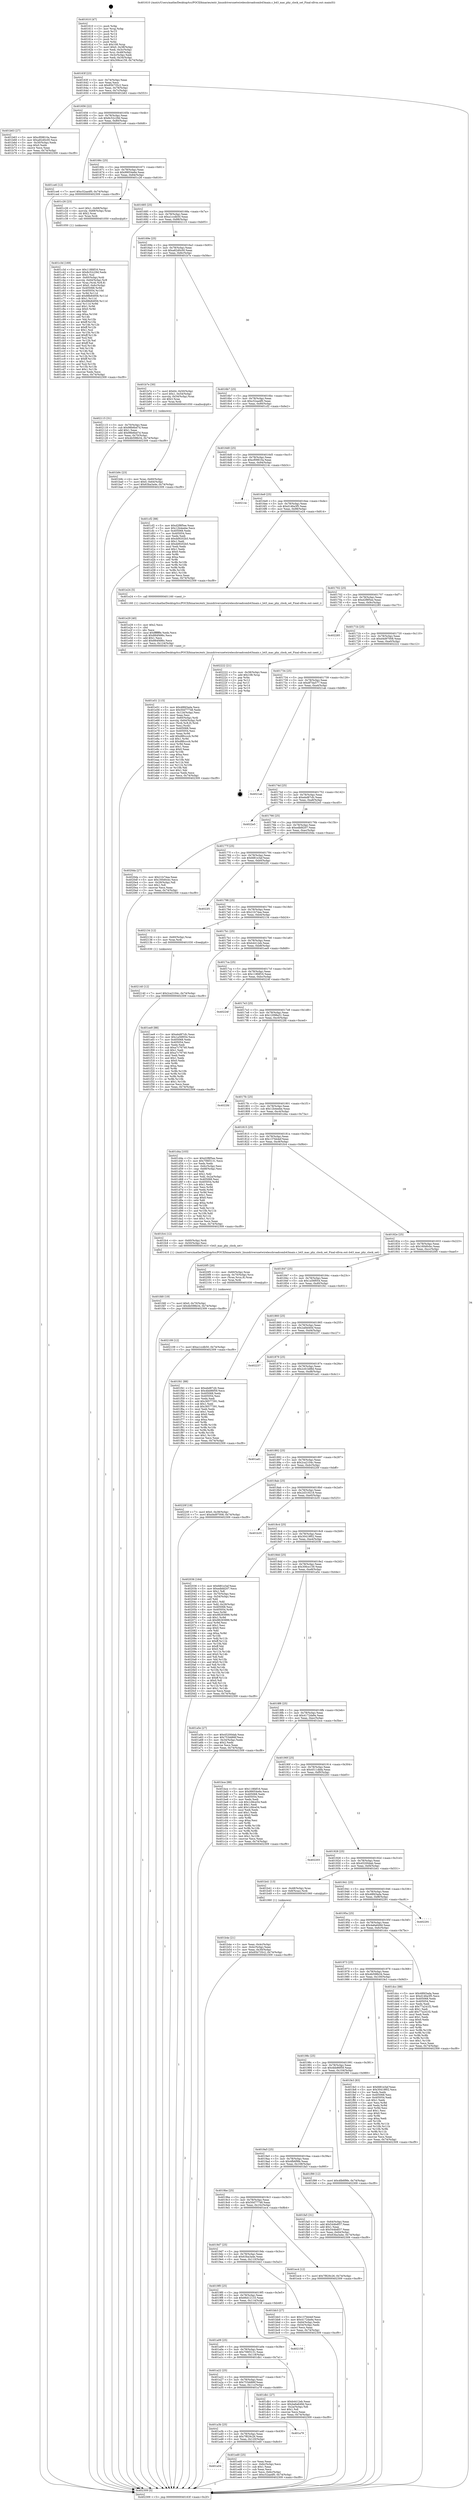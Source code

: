 digraph "0x401610" {
  label = "0x401610 (/mnt/c/Users/mathe/Desktop/tcc/POCII/binaries/extr_linuxdriversnetwirelessbroadcomb43main.c_b43_mac_phy_clock_set_Final-ollvm.out::main(0))"
  labelloc = "t"
  node[shape=record]

  Entry [label="",width=0.3,height=0.3,shape=circle,fillcolor=black,style=filled]
  "0x40163f" [label="{
     0x40163f [23]\l
     | [instrs]\l
     &nbsp;&nbsp;0x40163f \<+3\>: mov -0x74(%rbp),%eax\l
     &nbsp;&nbsp;0x401642 \<+2\>: mov %eax,%ecx\l
     &nbsp;&nbsp;0x401644 \<+6\>: sub $0x85b735c2,%ecx\l
     &nbsp;&nbsp;0x40164a \<+3\>: mov %eax,-0x78(%rbp)\l
     &nbsp;&nbsp;0x40164d \<+3\>: mov %ecx,-0x7c(%rbp)\l
     &nbsp;&nbsp;0x401650 \<+6\>: je 0000000000401b63 \<main+0x553\>\l
  }"]
  "0x401b63" [label="{
     0x401b63 [27]\l
     | [instrs]\l
     &nbsp;&nbsp;0x401b63 \<+5\>: mov $0xcf09810a,%eax\l
     &nbsp;&nbsp;0x401b68 \<+5\>: mov $0xa82d0c00,%ecx\l
     &nbsp;&nbsp;0x401b6d \<+3\>: mov -0x30(%rbp),%edx\l
     &nbsp;&nbsp;0x401b70 \<+3\>: cmp $0x0,%edx\l
     &nbsp;&nbsp;0x401b73 \<+3\>: cmove %ecx,%eax\l
     &nbsp;&nbsp;0x401b76 \<+3\>: mov %eax,-0x74(%rbp)\l
     &nbsp;&nbsp;0x401b79 \<+5\>: jmp 0000000000402309 \<main+0xcf9\>\l
  }"]
  "0x401656" [label="{
     0x401656 [22]\l
     | [instrs]\l
     &nbsp;&nbsp;0x401656 \<+5\>: jmp 000000000040165b \<main+0x4b\>\l
     &nbsp;&nbsp;0x40165b \<+3\>: mov -0x78(%rbp),%eax\l
     &nbsp;&nbsp;0x40165e \<+5\>: sub $0x8c52c29d,%eax\l
     &nbsp;&nbsp;0x401663 \<+3\>: mov %eax,-0x80(%rbp)\l
     &nbsp;&nbsp;0x401666 \<+6\>: je 0000000000401ce6 \<main+0x6d6\>\l
  }"]
  Exit [label="",width=0.3,height=0.3,shape=circle,fillcolor=black,style=filled,peripheries=2]
  "0x401ce6" [label="{
     0x401ce6 [12]\l
     | [instrs]\l
     &nbsp;&nbsp;0x401ce6 \<+7\>: movl $0xc52aa4f0,-0x74(%rbp)\l
     &nbsp;&nbsp;0x401ced \<+5\>: jmp 0000000000402309 \<main+0xcf9\>\l
  }"]
  "0x40166c" [label="{
     0x40166c [25]\l
     | [instrs]\l
     &nbsp;&nbsp;0x40166c \<+5\>: jmp 0000000000401671 \<main+0x61\>\l
     &nbsp;&nbsp;0x401671 \<+3\>: mov -0x78(%rbp),%eax\l
     &nbsp;&nbsp;0x401674 \<+5\>: sub $0x99054e6e,%eax\l
     &nbsp;&nbsp;0x401679 \<+6\>: mov %eax,-0x84(%rbp)\l
     &nbsp;&nbsp;0x40167f \<+6\>: je 0000000000401c26 \<main+0x616\>\l
  }"]
  "0x402140" [label="{
     0x402140 [12]\l
     | [instrs]\l
     &nbsp;&nbsp;0x402140 \<+7\>: movl $0x2ca2104c,-0x74(%rbp)\l
     &nbsp;&nbsp;0x402147 \<+5\>: jmp 0000000000402309 \<main+0xcf9\>\l
  }"]
  "0x401c26" [label="{
     0x401c26 [23]\l
     | [instrs]\l
     &nbsp;&nbsp;0x401c26 \<+7\>: movl $0x1,-0x68(%rbp)\l
     &nbsp;&nbsp;0x401c2d \<+4\>: movslq -0x68(%rbp),%rax\l
     &nbsp;&nbsp;0x401c31 \<+4\>: shl $0x2,%rax\l
     &nbsp;&nbsp;0x401c35 \<+3\>: mov %rax,%rdi\l
     &nbsp;&nbsp;0x401c38 \<+5\>: call 0000000000401050 \<malloc@plt\>\l
     | [calls]\l
     &nbsp;&nbsp;0x401050 \{1\} (unknown)\l
  }"]
  "0x401685" [label="{
     0x401685 [25]\l
     | [instrs]\l
     &nbsp;&nbsp;0x401685 \<+5\>: jmp 000000000040168a \<main+0x7a\>\l
     &nbsp;&nbsp;0x40168a \<+3\>: mov -0x78(%rbp),%eax\l
     &nbsp;&nbsp;0x40168d \<+5\>: sub $0xa1ccdb50,%eax\l
     &nbsp;&nbsp;0x401692 \<+6\>: mov %eax,-0x88(%rbp)\l
     &nbsp;&nbsp;0x401698 \<+6\>: je 0000000000402115 \<main+0xb05\>\l
  }"]
  "0x402109" [label="{
     0x402109 [12]\l
     | [instrs]\l
     &nbsp;&nbsp;0x402109 \<+7\>: movl $0xa1ccdb50,-0x74(%rbp)\l
     &nbsp;&nbsp;0x402110 \<+5\>: jmp 0000000000402309 \<main+0xcf9\>\l
  }"]
  "0x402115" [label="{
     0x402115 [31]\l
     | [instrs]\l
     &nbsp;&nbsp;0x402115 \<+3\>: mov -0x70(%rbp),%eax\l
     &nbsp;&nbsp;0x402118 \<+5\>: sub $0x98b6bd7d,%eax\l
     &nbsp;&nbsp;0x40211d \<+3\>: add $0x1,%eax\l
     &nbsp;&nbsp;0x402120 \<+5\>: add $0x98b6bd7d,%eax\l
     &nbsp;&nbsp;0x402125 \<+3\>: mov %eax,-0x70(%rbp)\l
     &nbsp;&nbsp;0x402128 \<+7\>: movl $0x4b598b34,-0x74(%rbp)\l
     &nbsp;&nbsp;0x40212f \<+5\>: jmp 0000000000402309 \<main+0xcf9\>\l
  }"]
  "0x40169e" [label="{
     0x40169e [25]\l
     | [instrs]\l
     &nbsp;&nbsp;0x40169e \<+5\>: jmp 00000000004016a3 \<main+0x93\>\l
     &nbsp;&nbsp;0x4016a3 \<+3\>: mov -0x78(%rbp),%eax\l
     &nbsp;&nbsp;0x4016a6 \<+5\>: sub $0xa82d0c00,%eax\l
     &nbsp;&nbsp;0x4016ab \<+6\>: mov %eax,-0x8c(%rbp)\l
     &nbsp;&nbsp;0x4016b1 \<+6\>: je 0000000000401b7e \<main+0x56e\>\l
  }"]
  "0x401fd0" [label="{
     0x401fd0 [19]\l
     | [instrs]\l
     &nbsp;&nbsp;0x401fd0 \<+7\>: movl $0x0,-0x70(%rbp)\l
     &nbsp;&nbsp;0x401fd7 \<+7\>: movl $0x4b598b34,-0x74(%rbp)\l
     &nbsp;&nbsp;0x401fde \<+5\>: jmp 0000000000402309 \<main+0xcf9\>\l
  }"]
  "0x401b7e" [label="{
     0x401b7e [30]\l
     | [instrs]\l
     &nbsp;&nbsp;0x401b7e \<+7\>: movl $0x64,-0x50(%rbp)\l
     &nbsp;&nbsp;0x401b85 \<+7\>: movl $0x1,-0x54(%rbp)\l
     &nbsp;&nbsp;0x401b8c \<+4\>: movslq -0x54(%rbp),%rax\l
     &nbsp;&nbsp;0x401b90 \<+4\>: shl $0x3,%rax\l
     &nbsp;&nbsp;0x401b94 \<+3\>: mov %rax,%rdi\l
     &nbsp;&nbsp;0x401b97 \<+5\>: call 0000000000401050 \<malloc@plt\>\l
     | [calls]\l
     &nbsp;&nbsp;0x401050 \{1\} (unknown)\l
  }"]
  "0x4016b7" [label="{
     0x4016b7 [25]\l
     | [instrs]\l
     &nbsp;&nbsp;0x4016b7 \<+5\>: jmp 00000000004016bc \<main+0xac\>\l
     &nbsp;&nbsp;0x4016bc \<+3\>: mov -0x78(%rbp),%eax\l
     &nbsp;&nbsp;0x4016bf \<+5\>: sub $0xc52aa4f0,%eax\l
     &nbsp;&nbsp;0x4016c4 \<+6\>: mov %eax,-0x90(%rbp)\l
     &nbsp;&nbsp;0x4016ca \<+6\>: je 0000000000401cf2 \<main+0x6e2\>\l
  }"]
  "0x401a54" [label="{
     0x401a54\l
  }", style=dashed]
  "0x401cf2" [label="{
     0x401cf2 [88]\l
     | [instrs]\l
     &nbsp;&nbsp;0x401cf2 \<+5\>: mov $0xd2f8f5ee,%eax\l
     &nbsp;&nbsp;0x401cf7 \<+5\>: mov $0x12b4eebe,%ecx\l
     &nbsp;&nbsp;0x401cfc \<+7\>: mov 0x405068,%edx\l
     &nbsp;&nbsp;0x401d03 \<+7\>: mov 0x405054,%esi\l
     &nbsp;&nbsp;0x401d0a \<+2\>: mov %edx,%edi\l
     &nbsp;&nbsp;0x401d0c \<+6\>: add $0xdd9202b5,%edi\l
     &nbsp;&nbsp;0x401d12 \<+3\>: sub $0x1,%edi\l
     &nbsp;&nbsp;0x401d15 \<+6\>: sub $0xdd9202b5,%edi\l
     &nbsp;&nbsp;0x401d1b \<+3\>: imul %edi,%edx\l
     &nbsp;&nbsp;0x401d1e \<+3\>: and $0x1,%edx\l
     &nbsp;&nbsp;0x401d21 \<+3\>: cmp $0x0,%edx\l
     &nbsp;&nbsp;0x401d24 \<+4\>: sete %r8b\l
     &nbsp;&nbsp;0x401d28 \<+3\>: cmp $0xa,%esi\l
     &nbsp;&nbsp;0x401d2b \<+4\>: setl %r9b\l
     &nbsp;&nbsp;0x401d2f \<+3\>: mov %r8b,%r10b\l
     &nbsp;&nbsp;0x401d32 \<+3\>: and %r9b,%r10b\l
     &nbsp;&nbsp;0x401d35 \<+3\>: xor %r9b,%r8b\l
     &nbsp;&nbsp;0x401d38 \<+3\>: or %r8b,%r10b\l
     &nbsp;&nbsp;0x401d3b \<+4\>: test $0x1,%r10b\l
     &nbsp;&nbsp;0x401d3f \<+3\>: cmovne %ecx,%eax\l
     &nbsp;&nbsp;0x401d42 \<+3\>: mov %eax,-0x74(%rbp)\l
     &nbsp;&nbsp;0x401d45 \<+5\>: jmp 0000000000402309 \<main+0xcf9\>\l
  }"]
  "0x4016d0" [label="{
     0x4016d0 [25]\l
     | [instrs]\l
     &nbsp;&nbsp;0x4016d0 \<+5\>: jmp 00000000004016d5 \<main+0xc5\>\l
     &nbsp;&nbsp;0x4016d5 \<+3\>: mov -0x78(%rbp),%eax\l
     &nbsp;&nbsp;0x4016d8 \<+5\>: sub $0xcf09810a,%eax\l
     &nbsp;&nbsp;0x4016dd \<+6\>: mov %eax,-0x94(%rbp)\l
     &nbsp;&nbsp;0x4016e3 \<+6\>: je 000000000040214c \<main+0xb3c\>\l
  }"]
  "0x401ed0" [label="{
     0x401ed0 [25]\l
     | [instrs]\l
     &nbsp;&nbsp;0x401ed0 \<+2\>: xor %eax,%eax\l
     &nbsp;&nbsp;0x401ed2 \<+3\>: mov -0x6c(%rbp),%ecx\l
     &nbsp;&nbsp;0x401ed5 \<+3\>: sub $0x1,%eax\l
     &nbsp;&nbsp;0x401ed8 \<+2\>: sub %eax,%ecx\l
     &nbsp;&nbsp;0x401eda \<+3\>: mov %ecx,-0x6c(%rbp)\l
     &nbsp;&nbsp;0x401edd \<+7\>: movl $0xc52aa4f0,-0x74(%rbp)\l
     &nbsp;&nbsp;0x401ee4 \<+5\>: jmp 0000000000402309 \<main+0xcf9\>\l
  }"]
  "0x40214c" [label="{
     0x40214c\l
  }", style=dashed]
  "0x4016e9" [label="{
     0x4016e9 [25]\l
     | [instrs]\l
     &nbsp;&nbsp;0x4016e9 \<+5\>: jmp 00000000004016ee \<main+0xde\>\l
     &nbsp;&nbsp;0x4016ee \<+3\>: mov -0x78(%rbp),%eax\l
     &nbsp;&nbsp;0x4016f1 \<+5\>: sub $0xd146a3f5,%eax\l
     &nbsp;&nbsp;0x4016f6 \<+6\>: mov %eax,-0x98(%rbp)\l
     &nbsp;&nbsp;0x4016fc \<+6\>: je 0000000000401e24 \<main+0x814\>\l
  }"]
  "0x401a3b" [label="{
     0x401a3b [25]\l
     | [instrs]\l
     &nbsp;&nbsp;0x401a3b \<+5\>: jmp 0000000000401a40 \<main+0x430\>\l
     &nbsp;&nbsp;0x401a40 \<+3\>: mov -0x78(%rbp),%eax\l
     &nbsp;&nbsp;0x401a43 \<+5\>: sub $0x7f829c26,%eax\l
     &nbsp;&nbsp;0x401a48 \<+6\>: mov %eax,-0x120(%rbp)\l
     &nbsp;&nbsp;0x401a4e \<+6\>: je 0000000000401ed0 \<main+0x8c0\>\l
  }"]
  "0x401e24" [label="{
     0x401e24 [5]\l
     | [instrs]\l
     &nbsp;&nbsp;0x401e24 \<+5\>: call 0000000000401160 \<next_i\>\l
     | [calls]\l
     &nbsp;&nbsp;0x401160 \{1\} (/mnt/c/Users/mathe/Desktop/tcc/POCII/binaries/extr_linuxdriversnetwirelessbroadcomb43main.c_b43_mac_phy_clock_set_Final-ollvm.out::next_i)\l
  }"]
  "0x401702" [label="{
     0x401702 [25]\l
     | [instrs]\l
     &nbsp;&nbsp;0x401702 \<+5\>: jmp 0000000000401707 \<main+0xf7\>\l
     &nbsp;&nbsp;0x401707 \<+3\>: mov -0x78(%rbp),%eax\l
     &nbsp;&nbsp;0x40170a \<+5\>: sub $0xd2f8f5ee,%eax\l
     &nbsp;&nbsp;0x40170f \<+6\>: mov %eax,-0x9c(%rbp)\l
     &nbsp;&nbsp;0x401715 \<+6\>: je 0000000000402285 \<main+0xc75\>\l
  }"]
  "0x401a79" [label="{
     0x401a79\l
  }", style=dashed]
  "0x402285" [label="{
     0x402285\l
  }", style=dashed]
  "0x40171b" [label="{
     0x40171b [25]\l
     | [instrs]\l
     &nbsp;&nbsp;0x40171b \<+5\>: jmp 0000000000401720 \<main+0x110\>\l
     &nbsp;&nbsp;0x401720 \<+3\>: mov -0x78(%rbp),%eax\l
     &nbsp;&nbsp;0x401723 \<+5\>: sub $0xd4d97008,%eax\l
     &nbsp;&nbsp;0x401728 \<+6\>: mov %eax,-0xa0(%rbp)\l
     &nbsp;&nbsp;0x40172e \<+6\>: je 0000000000402222 \<main+0xc12\>\l
  }"]
  "0x401e51" [label="{
     0x401e51 [115]\l
     | [instrs]\l
     &nbsp;&nbsp;0x401e51 \<+5\>: mov $0x48fd3ada,%ecx\l
     &nbsp;&nbsp;0x401e56 \<+5\>: mov $0x50d77748,%edx\l
     &nbsp;&nbsp;0x401e5b \<+6\>: mov -0x124(%rbp),%esi\l
     &nbsp;&nbsp;0x401e61 \<+3\>: imul %eax,%esi\l
     &nbsp;&nbsp;0x401e64 \<+4\>: mov -0x60(%rbp),%rdi\l
     &nbsp;&nbsp;0x401e68 \<+4\>: movslq -0x64(%rbp),%r8\l
     &nbsp;&nbsp;0x401e6c \<+4\>: mov (%rdi,%r8,8),%rdi\l
     &nbsp;&nbsp;0x401e70 \<+2\>: mov %esi,(%rdi)\l
     &nbsp;&nbsp;0x401e72 \<+7\>: mov 0x405068,%eax\l
     &nbsp;&nbsp;0x401e79 \<+7\>: mov 0x405054,%esi\l
     &nbsp;&nbsp;0x401e80 \<+3\>: mov %eax,%r9d\l
     &nbsp;&nbsp;0x401e83 \<+7\>: add $0xd8fccccb,%r9d\l
     &nbsp;&nbsp;0x401e8a \<+4\>: sub $0x1,%r9d\l
     &nbsp;&nbsp;0x401e8e \<+7\>: sub $0xd8fccccb,%r9d\l
     &nbsp;&nbsp;0x401e95 \<+4\>: imul %r9d,%eax\l
     &nbsp;&nbsp;0x401e99 \<+3\>: and $0x1,%eax\l
     &nbsp;&nbsp;0x401e9c \<+3\>: cmp $0x0,%eax\l
     &nbsp;&nbsp;0x401e9f \<+4\>: sete %r10b\l
     &nbsp;&nbsp;0x401ea3 \<+3\>: cmp $0xa,%esi\l
     &nbsp;&nbsp;0x401ea6 \<+4\>: setl %r11b\l
     &nbsp;&nbsp;0x401eaa \<+3\>: mov %r10b,%bl\l
     &nbsp;&nbsp;0x401ead \<+3\>: and %r11b,%bl\l
     &nbsp;&nbsp;0x401eb0 \<+3\>: xor %r11b,%r10b\l
     &nbsp;&nbsp;0x401eb3 \<+3\>: or %r10b,%bl\l
     &nbsp;&nbsp;0x401eb6 \<+3\>: test $0x1,%bl\l
     &nbsp;&nbsp;0x401eb9 \<+3\>: cmovne %edx,%ecx\l
     &nbsp;&nbsp;0x401ebc \<+3\>: mov %ecx,-0x74(%rbp)\l
     &nbsp;&nbsp;0x401ebf \<+5\>: jmp 0000000000402309 \<main+0xcf9\>\l
  }"]
  "0x402222" [label="{
     0x402222 [21]\l
     | [instrs]\l
     &nbsp;&nbsp;0x402222 \<+3\>: mov -0x38(%rbp),%eax\l
     &nbsp;&nbsp;0x402225 \<+7\>: add $0x108,%rsp\l
     &nbsp;&nbsp;0x40222c \<+1\>: pop %rbx\l
     &nbsp;&nbsp;0x40222d \<+2\>: pop %r12\l
     &nbsp;&nbsp;0x40222f \<+2\>: pop %r13\l
     &nbsp;&nbsp;0x402231 \<+2\>: pop %r14\l
     &nbsp;&nbsp;0x402233 \<+2\>: pop %r15\l
     &nbsp;&nbsp;0x402235 \<+1\>: pop %rbp\l
     &nbsp;&nbsp;0x402236 \<+1\>: ret\l
  }"]
  "0x401734" [label="{
     0x401734 [25]\l
     | [instrs]\l
     &nbsp;&nbsp;0x401734 \<+5\>: jmp 0000000000401739 \<main+0x129\>\l
     &nbsp;&nbsp;0x401739 \<+3\>: mov -0x78(%rbp),%eax\l
     &nbsp;&nbsp;0x40173c \<+5\>: sub $0xdf7da577,%eax\l
     &nbsp;&nbsp;0x401741 \<+6\>: mov %eax,-0xa4(%rbp)\l
     &nbsp;&nbsp;0x401747 \<+6\>: je 00000000004021ab \<main+0xb9b\>\l
  }"]
  "0x401e29" [label="{
     0x401e29 [40]\l
     | [instrs]\l
     &nbsp;&nbsp;0x401e29 \<+5\>: mov $0x2,%ecx\l
     &nbsp;&nbsp;0x401e2e \<+1\>: cltd\l
     &nbsp;&nbsp;0x401e2f \<+2\>: idiv %ecx\l
     &nbsp;&nbsp;0x401e31 \<+6\>: imul $0xfffffffe,%edx,%ecx\l
     &nbsp;&nbsp;0x401e37 \<+6\>: sub $0x884f486c,%ecx\l
     &nbsp;&nbsp;0x401e3d \<+3\>: add $0x1,%ecx\l
     &nbsp;&nbsp;0x401e40 \<+6\>: add $0x884f486c,%ecx\l
     &nbsp;&nbsp;0x401e46 \<+6\>: mov %ecx,-0x124(%rbp)\l
     &nbsp;&nbsp;0x401e4c \<+5\>: call 0000000000401160 \<next_i\>\l
     | [calls]\l
     &nbsp;&nbsp;0x401160 \{1\} (/mnt/c/Users/mathe/Desktop/tcc/POCII/binaries/extr_linuxdriversnetwirelessbroadcomb43main.c_b43_mac_phy_clock_set_Final-ollvm.out::next_i)\l
  }"]
  "0x4021ab" [label="{
     0x4021ab\l
  }", style=dashed]
  "0x40174d" [label="{
     0x40174d [25]\l
     | [instrs]\l
     &nbsp;&nbsp;0x40174d \<+5\>: jmp 0000000000401752 \<main+0x142\>\l
     &nbsp;&nbsp;0x401752 \<+3\>: mov -0x78(%rbp),%eax\l
     &nbsp;&nbsp;0x401755 \<+5\>: sub $0xebd87cfc,%eax\l
     &nbsp;&nbsp;0x40175a \<+6\>: mov %eax,-0xa8(%rbp)\l
     &nbsp;&nbsp;0x401760 \<+6\>: je 00000000004022e5 \<main+0xcd5\>\l
  }"]
  "0x401a22" [label="{
     0x401a22 [25]\l
     | [instrs]\l
     &nbsp;&nbsp;0x401a22 \<+5\>: jmp 0000000000401a27 \<main+0x417\>\l
     &nbsp;&nbsp;0x401a27 \<+3\>: mov -0x78(%rbp),%eax\l
     &nbsp;&nbsp;0x401a2a \<+5\>: sub $0x753dd66f,%eax\l
     &nbsp;&nbsp;0x401a2f \<+6\>: mov %eax,-0x11c(%rbp)\l
     &nbsp;&nbsp;0x401a35 \<+6\>: je 0000000000401a79 \<main+0x469\>\l
  }"]
  "0x4022e5" [label="{
     0x4022e5\l
  }", style=dashed]
  "0x401766" [label="{
     0x401766 [25]\l
     | [instrs]\l
     &nbsp;&nbsp;0x401766 \<+5\>: jmp 000000000040176b \<main+0x15b\>\l
     &nbsp;&nbsp;0x40176b \<+3\>: mov -0x78(%rbp),%eax\l
     &nbsp;&nbsp;0x40176e \<+5\>: sub $0xedbfd207,%eax\l
     &nbsp;&nbsp;0x401773 \<+6\>: mov %eax,-0xac(%rbp)\l
     &nbsp;&nbsp;0x401779 \<+6\>: je 00000000004020da \<main+0xaca\>\l
  }"]
  "0x401db1" [label="{
     0x401db1 [27]\l
     | [instrs]\l
     &nbsp;&nbsp;0x401db1 \<+5\>: mov $0xb4412eb,%eax\l
     &nbsp;&nbsp;0x401db6 \<+5\>: mov $0x4a6a649d,%ecx\l
     &nbsp;&nbsp;0x401dbb \<+3\>: mov -0x2a(%rbp),%dl\l
     &nbsp;&nbsp;0x401dbe \<+3\>: test $0x1,%dl\l
     &nbsp;&nbsp;0x401dc1 \<+3\>: cmovne %ecx,%eax\l
     &nbsp;&nbsp;0x401dc4 \<+3\>: mov %eax,-0x74(%rbp)\l
     &nbsp;&nbsp;0x401dc7 \<+5\>: jmp 0000000000402309 \<main+0xcf9\>\l
  }"]
  "0x4020da" [label="{
     0x4020da [27]\l
     | [instrs]\l
     &nbsp;&nbsp;0x4020da \<+5\>: mov $0x21b74aa,%eax\l
     &nbsp;&nbsp;0x4020df \<+5\>: mov $0x160d0cbc,%ecx\l
     &nbsp;&nbsp;0x4020e4 \<+3\>: mov -0x29(%rbp),%dl\l
     &nbsp;&nbsp;0x4020e7 \<+3\>: test $0x1,%dl\l
     &nbsp;&nbsp;0x4020ea \<+3\>: cmovne %ecx,%eax\l
     &nbsp;&nbsp;0x4020ed \<+3\>: mov %eax,-0x74(%rbp)\l
     &nbsp;&nbsp;0x4020f0 \<+5\>: jmp 0000000000402309 \<main+0xcf9\>\l
  }"]
  "0x40177f" [label="{
     0x40177f [25]\l
     | [instrs]\l
     &nbsp;&nbsp;0x40177f \<+5\>: jmp 0000000000401784 \<main+0x174\>\l
     &nbsp;&nbsp;0x401784 \<+3\>: mov -0x78(%rbp),%eax\l
     &nbsp;&nbsp;0x401787 \<+5\>: sub $0xfd81e3af,%eax\l
     &nbsp;&nbsp;0x40178c \<+6\>: mov %eax,-0xb0(%rbp)\l
     &nbsp;&nbsp;0x401792 \<+6\>: je 00000000004022f1 \<main+0xce1\>\l
  }"]
  "0x401a09" [label="{
     0x401a09 [25]\l
     | [instrs]\l
     &nbsp;&nbsp;0x401a09 \<+5\>: jmp 0000000000401a0e \<main+0x3fe\>\l
     &nbsp;&nbsp;0x401a0e \<+3\>: mov -0x78(%rbp),%eax\l
     &nbsp;&nbsp;0x401a11 \<+5\>: sub $0x706f3131,%eax\l
     &nbsp;&nbsp;0x401a16 \<+6\>: mov %eax,-0x118(%rbp)\l
     &nbsp;&nbsp;0x401a1c \<+6\>: je 0000000000401db1 \<main+0x7a1\>\l
  }"]
  "0x4022f1" [label="{
     0x4022f1\l
  }", style=dashed]
  "0x401798" [label="{
     0x401798 [25]\l
     | [instrs]\l
     &nbsp;&nbsp;0x401798 \<+5\>: jmp 000000000040179d \<main+0x18d\>\l
     &nbsp;&nbsp;0x40179d \<+3\>: mov -0x78(%rbp),%eax\l
     &nbsp;&nbsp;0x4017a0 \<+5\>: sub $0x21b74aa,%eax\l
     &nbsp;&nbsp;0x4017a5 \<+6\>: mov %eax,-0xb4(%rbp)\l
     &nbsp;&nbsp;0x4017ab \<+6\>: je 0000000000402134 \<main+0xb24\>\l
  }"]
  "0x402158" [label="{
     0x402158\l
  }", style=dashed]
  "0x402134" [label="{
     0x402134 [12]\l
     | [instrs]\l
     &nbsp;&nbsp;0x402134 \<+4\>: mov -0x60(%rbp),%rax\l
     &nbsp;&nbsp;0x402138 \<+3\>: mov %rax,%rdi\l
     &nbsp;&nbsp;0x40213b \<+5\>: call 0000000000401030 \<free@plt\>\l
     | [calls]\l
     &nbsp;&nbsp;0x401030 \{1\} (unknown)\l
  }"]
  "0x4017b1" [label="{
     0x4017b1 [25]\l
     | [instrs]\l
     &nbsp;&nbsp;0x4017b1 \<+5\>: jmp 00000000004017b6 \<main+0x1a6\>\l
     &nbsp;&nbsp;0x4017b6 \<+3\>: mov -0x78(%rbp),%eax\l
     &nbsp;&nbsp;0x4017b9 \<+5\>: sub $0xb4412eb,%eax\l
     &nbsp;&nbsp;0x4017be \<+6\>: mov %eax,-0xb8(%rbp)\l
     &nbsp;&nbsp;0x4017c4 \<+6\>: je 0000000000401ee9 \<main+0x8d9\>\l
  }"]
  "0x401c3d" [label="{
     0x401c3d [169]\l
     | [instrs]\l
     &nbsp;&nbsp;0x401c3d \<+5\>: mov $0x118fdf16,%ecx\l
     &nbsp;&nbsp;0x401c42 \<+5\>: mov $0x8c52c29d,%edx\l
     &nbsp;&nbsp;0x401c47 \<+3\>: mov $0x1,%sil\l
     &nbsp;&nbsp;0x401c4a \<+4\>: mov -0x60(%rbp),%rdi\l
     &nbsp;&nbsp;0x401c4e \<+4\>: movslq -0x64(%rbp),%r8\l
     &nbsp;&nbsp;0x401c52 \<+4\>: mov %rax,(%rdi,%r8,8)\l
     &nbsp;&nbsp;0x401c56 \<+7\>: movl $0x0,-0x6c(%rbp)\l
     &nbsp;&nbsp;0x401c5d \<+8\>: mov 0x405068,%r9d\l
     &nbsp;&nbsp;0x401c65 \<+8\>: mov 0x405054,%r10d\l
     &nbsp;&nbsp;0x401c6d \<+3\>: mov %r9d,%r11d\l
     &nbsp;&nbsp;0x401c70 \<+7\>: add $0x88b84956,%r11d\l
     &nbsp;&nbsp;0x401c77 \<+4\>: sub $0x1,%r11d\l
     &nbsp;&nbsp;0x401c7b \<+7\>: sub $0x88b84956,%r11d\l
     &nbsp;&nbsp;0x401c82 \<+4\>: imul %r11d,%r9d\l
     &nbsp;&nbsp;0x401c86 \<+4\>: and $0x1,%r9d\l
     &nbsp;&nbsp;0x401c8a \<+4\>: cmp $0x0,%r9d\l
     &nbsp;&nbsp;0x401c8e \<+3\>: sete %bl\l
     &nbsp;&nbsp;0x401c91 \<+4\>: cmp $0xa,%r10d\l
     &nbsp;&nbsp;0x401c95 \<+4\>: setl %r14b\l
     &nbsp;&nbsp;0x401c99 \<+3\>: mov %bl,%r15b\l
     &nbsp;&nbsp;0x401c9c \<+4\>: xor $0xff,%r15b\l
     &nbsp;&nbsp;0x401ca0 \<+3\>: mov %r14b,%r12b\l
     &nbsp;&nbsp;0x401ca3 \<+4\>: xor $0xff,%r12b\l
     &nbsp;&nbsp;0x401ca7 \<+4\>: xor $0x1,%sil\l
     &nbsp;&nbsp;0x401cab \<+3\>: mov %r15b,%r13b\l
     &nbsp;&nbsp;0x401cae \<+4\>: and $0xff,%r13b\l
     &nbsp;&nbsp;0x401cb2 \<+3\>: and %sil,%bl\l
     &nbsp;&nbsp;0x401cb5 \<+3\>: mov %r12b,%al\l
     &nbsp;&nbsp;0x401cb8 \<+2\>: and $0xff,%al\l
     &nbsp;&nbsp;0x401cba \<+3\>: and %sil,%r14b\l
     &nbsp;&nbsp;0x401cbd \<+3\>: or %bl,%r13b\l
     &nbsp;&nbsp;0x401cc0 \<+3\>: or %r14b,%al\l
     &nbsp;&nbsp;0x401cc3 \<+3\>: xor %al,%r13b\l
     &nbsp;&nbsp;0x401cc6 \<+3\>: or %r12b,%r15b\l
     &nbsp;&nbsp;0x401cc9 \<+4\>: xor $0xff,%r15b\l
     &nbsp;&nbsp;0x401ccd \<+4\>: or $0x1,%sil\l
     &nbsp;&nbsp;0x401cd1 \<+3\>: and %sil,%r15b\l
     &nbsp;&nbsp;0x401cd4 \<+3\>: or %r15b,%r13b\l
     &nbsp;&nbsp;0x401cd7 \<+4\>: test $0x1,%r13b\l
     &nbsp;&nbsp;0x401cdb \<+3\>: cmovne %edx,%ecx\l
     &nbsp;&nbsp;0x401cde \<+3\>: mov %ecx,-0x74(%rbp)\l
     &nbsp;&nbsp;0x401ce1 \<+5\>: jmp 0000000000402309 \<main+0xcf9\>\l
  }"]
  "0x401ee9" [label="{
     0x401ee9 [88]\l
     | [instrs]\l
     &nbsp;&nbsp;0x401ee9 \<+5\>: mov $0xebd87cfc,%eax\l
     &nbsp;&nbsp;0x401eee \<+5\>: mov $0x1a56f054,%ecx\l
     &nbsp;&nbsp;0x401ef3 \<+7\>: mov 0x405068,%edx\l
     &nbsp;&nbsp;0x401efa \<+7\>: mov 0x405054,%esi\l
     &nbsp;&nbsp;0x401f01 \<+2\>: mov %edx,%edi\l
     &nbsp;&nbsp;0x401f03 \<+6\>: sub $0xa7c76740,%edi\l
     &nbsp;&nbsp;0x401f09 \<+3\>: sub $0x1,%edi\l
     &nbsp;&nbsp;0x401f0c \<+6\>: add $0xa7c76740,%edi\l
     &nbsp;&nbsp;0x401f12 \<+3\>: imul %edi,%edx\l
     &nbsp;&nbsp;0x401f15 \<+3\>: and $0x1,%edx\l
     &nbsp;&nbsp;0x401f18 \<+3\>: cmp $0x0,%edx\l
     &nbsp;&nbsp;0x401f1b \<+4\>: sete %r8b\l
     &nbsp;&nbsp;0x401f1f \<+3\>: cmp $0xa,%esi\l
     &nbsp;&nbsp;0x401f22 \<+4\>: setl %r9b\l
     &nbsp;&nbsp;0x401f26 \<+3\>: mov %r8b,%r10b\l
     &nbsp;&nbsp;0x401f29 \<+3\>: and %r9b,%r10b\l
     &nbsp;&nbsp;0x401f2c \<+3\>: xor %r9b,%r8b\l
     &nbsp;&nbsp;0x401f2f \<+3\>: or %r8b,%r10b\l
     &nbsp;&nbsp;0x401f32 \<+4\>: test $0x1,%r10b\l
     &nbsp;&nbsp;0x401f36 \<+3\>: cmovne %ecx,%eax\l
     &nbsp;&nbsp;0x401f39 \<+3\>: mov %eax,-0x74(%rbp)\l
     &nbsp;&nbsp;0x401f3c \<+5\>: jmp 0000000000402309 \<main+0xcf9\>\l
  }"]
  "0x4017ca" [label="{
     0x4017ca [25]\l
     | [instrs]\l
     &nbsp;&nbsp;0x4017ca \<+5\>: jmp 00000000004017cf \<main+0x1bf\>\l
     &nbsp;&nbsp;0x4017cf \<+3\>: mov -0x78(%rbp),%eax\l
     &nbsp;&nbsp;0x4017d2 \<+5\>: sub $0x118fdf16,%eax\l
     &nbsp;&nbsp;0x4017d7 \<+6\>: mov %eax,-0xbc(%rbp)\l
     &nbsp;&nbsp;0x4017dd \<+6\>: je 000000000040224f \<main+0xc3f\>\l
  }"]
  "0x4019f0" [label="{
     0x4019f0 [25]\l
     | [instrs]\l
     &nbsp;&nbsp;0x4019f0 \<+5\>: jmp 00000000004019f5 \<main+0x3e5\>\l
     &nbsp;&nbsp;0x4019f5 \<+3\>: mov -0x78(%rbp),%eax\l
     &nbsp;&nbsp;0x4019f8 \<+5\>: sub $0x66d12133,%eax\l
     &nbsp;&nbsp;0x4019fd \<+6\>: mov %eax,-0x114(%rbp)\l
     &nbsp;&nbsp;0x401a03 \<+6\>: je 0000000000402158 \<main+0xb48\>\l
  }"]
  "0x40224f" [label="{
     0x40224f\l
  }", style=dashed]
  "0x4017e3" [label="{
     0x4017e3 [25]\l
     | [instrs]\l
     &nbsp;&nbsp;0x4017e3 \<+5\>: jmp 00000000004017e8 \<main+0x1d8\>\l
     &nbsp;&nbsp;0x4017e8 \<+3\>: mov -0x78(%rbp),%eax\l
     &nbsp;&nbsp;0x4017eb \<+5\>: sub $0x12098a51,%eax\l
     &nbsp;&nbsp;0x4017f0 \<+6\>: mov %eax,-0xc0(%rbp)\l
     &nbsp;&nbsp;0x4017f6 \<+6\>: je 00000000004022fd \<main+0xced\>\l
  }"]
  "0x401bb3" [label="{
     0x401bb3 [27]\l
     | [instrs]\l
     &nbsp;&nbsp;0x401bb3 \<+5\>: mov $0x137bb4ef,%eax\l
     &nbsp;&nbsp;0x401bb8 \<+5\>: mov $0x4172da9a,%ecx\l
     &nbsp;&nbsp;0x401bbd \<+3\>: mov -0x64(%rbp),%edx\l
     &nbsp;&nbsp;0x401bc0 \<+3\>: cmp -0x54(%rbp),%edx\l
     &nbsp;&nbsp;0x401bc3 \<+3\>: cmovl %ecx,%eax\l
     &nbsp;&nbsp;0x401bc6 \<+3\>: mov %eax,-0x74(%rbp)\l
     &nbsp;&nbsp;0x401bc9 \<+5\>: jmp 0000000000402309 \<main+0xcf9\>\l
  }"]
  "0x4022fd" [label="{
     0x4022fd\l
  }", style=dashed]
  "0x4017fc" [label="{
     0x4017fc [25]\l
     | [instrs]\l
     &nbsp;&nbsp;0x4017fc \<+5\>: jmp 0000000000401801 \<main+0x1f1\>\l
     &nbsp;&nbsp;0x401801 \<+3\>: mov -0x78(%rbp),%eax\l
     &nbsp;&nbsp;0x401804 \<+5\>: sub $0x12b4eebe,%eax\l
     &nbsp;&nbsp;0x401809 \<+6\>: mov %eax,-0xc4(%rbp)\l
     &nbsp;&nbsp;0x40180f \<+6\>: je 0000000000401d4a \<main+0x73a\>\l
  }"]
  "0x4019d7" [label="{
     0x4019d7 [25]\l
     | [instrs]\l
     &nbsp;&nbsp;0x4019d7 \<+5\>: jmp 00000000004019dc \<main+0x3cc\>\l
     &nbsp;&nbsp;0x4019dc \<+3\>: mov -0x78(%rbp),%eax\l
     &nbsp;&nbsp;0x4019df \<+5\>: sub $0x63ba3a4e,%eax\l
     &nbsp;&nbsp;0x4019e4 \<+6\>: mov %eax,-0x110(%rbp)\l
     &nbsp;&nbsp;0x4019ea \<+6\>: je 0000000000401bb3 \<main+0x5a3\>\l
  }"]
  "0x401d4a" [label="{
     0x401d4a [103]\l
     | [instrs]\l
     &nbsp;&nbsp;0x401d4a \<+5\>: mov $0xd2f8f5ee,%eax\l
     &nbsp;&nbsp;0x401d4f \<+5\>: mov $0x706f3131,%ecx\l
     &nbsp;&nbsp;0x401d54 \<+2\>: xor %edx,%edx\l
     &nbsp;&nbsp;0x401d56 \<+3\>: mov -0x6c(%rbp),%esi\l
     &nbsp;&nbsp;0x401d59 \<+3\>: cmp -0x68(%rbp),%esi\l
     &nbsp;&nbsp;0x401d5c \<+4\>: setl %dil\l
     &nbsp;&nbsp;0x401d60 \<+4\>: and $0x1,%dil\l
     &nbsp;&nbsp;0x401d64 \<+4\>: mov %dil,-0x2a(%rbp)\l
     &nbsp;&nbsp;0x401d68 \<+7\>: mov 0x405068,%esi\l
     &nbsp;&nbsp;0x401d6f \<+8\>: mov 0x405054,%r8d\l
     &nbsp;&nbsp;0x401d77 \<+3\>: sub $0x1,%edx\l
     &nbsp;&nbsp;0x401d7a \<+3\>: mov %esi,%r9d\l
     &nbsp;&nbsp;0x401d7d \<+3\>: add %edx,%r9d\l
     &nbsp;&nbsp;0x401d80 \<+4\>: imul %r9d,%esi\l
     &nbsp;&nbsp;0x401d84 \<+3\>: and $0x1,%esi\l
     &nbsp;&nbsp;0x401d87 \<+3\>: cmp $0x0,%esi\l
     &nbsp;&nbsp;0x401d8a \<+4\>: sete %dil\l
     &nbsp;&nbsp;0x401d8e \<+4\>: cmp $0xa,%r8d\l
     &nbsp;&nbsp;0x401d92 \<+4\>: setl %r10b\l
     &nbsp;&nbsp;0x401d96 \<+3\>: mov %dil,%r11b\l
     &nbsp;&nbsp;0x401d99 \<+3\>: and %r10b,%r11b\l
     &nbsp;&nbsp;0x401d9c \<+3\>: xor %r10b,%dil\l
     &nbsp;&nbsp;0x401d9f \<+3\>: or %dil,%r11b\l
     &nbsp;&nbsp;0x401da2 \<+4\>: test $0x1,%r11b\l
     &nbsp;&nbsp;0x401da6 \<+3\>: cmovne %ecx,%eax\l
     &nbsp;&nbsp;0x401da9 \<+3\>: mov %eax,-0x74(%rbp)\l
     &nbsp;&nbsp;0x401dac \<+5\>: jmp 0000000000402309 \<main+0xcf9\>\l
  }"]
  "0x401815" [label="{
     0x401815 [25]\l
     | [instrs]\l
     &nbsp;&nbsp;0x401815 \<+5\>: jmp 000000000040181a \<main+0x20a\>\l
     &nbsp;&nbsp;0x40181a \<+3\>: mov -0x78(%rbp),%eax\l
     &nbsp;&nbsp;0x40181d \<+5\>: sub $0x137bb4ef,%eax\l
     &nbsp;&nbsp;0x401822 \<+6\>: mov %eax,-0xc8(%rbp)\l
     &nbsp;&nbsp;0x401828 \<+6\>: je 0000000000401fc4 \<main+0x9b4\>\l
  }"]
  "0x401ec4" [label="{
     0x401ec4 [12]\l
     | [instrs]\l
     &nbsp;&nbsp;0x401ec4 \<+7\>: movl $0x7f829c26,-0x74(%rbp)\l
     &nbsp;&nbsp;0x401ecb \<+5\>: jmp 0000000000402309 \<main+0xcf9\>\l
  }"]
  "0x401fc4" [label="{
     0x401fc4 [12]\l
     | [instrs]\l
     &nbsp;&nbsp;0x401fc4 \<+4\>: mov -0x60(%rbp),%rdi\l
     &nbsp;&nbsp;0x401fc8 \<+3\>: mov -0x50(%rbp),%esi\l
     &nbsp;&nbsp;0x401fcb \<+5\>: call 0000000000401410 \<b43_mac_phy_clock_set\>\l
     | [calls]\l
     &nbsp;&nbsp;0x401410 \{1\} (/mnt/c/Users/mathe/Desktop/tcc/POCII/binaries/extr_linuxdriversnetwirelessbroadcomb43main.c_b43_mac_phy_clock_set_Final-ollvm.out::b43_mac_phy_clock_set)\l
  }"]
  "0x40182e" [label="{
     0x40182e [25]\l
     | [instrs]\l
     &nbsp;&nbsp;0x40182e \<+5\>: jmp 0000000000401833 \<main+0x223\>\l
     &nbsp;&nbsp;0x401833 \<+3\>: mov -0x78(%rbp),%eax\l
     &nbsp;&nbsp;0x401836 \<+5\>: sub $0x160d0cbc,%eax\l
     &nbsp;&nbsp;0x40183b \<+6\>: mov %eax,-0xcc(%rbp)\l
     &nbsp;&nbsp;0x401841 \<+6\>: je 00000000004020f5 \<main+0xae5\>\l
  }"]
  "0x4019be" [label="{
     0x4019be [25]\l
     | [instrs]\l
     &nbsp;&nbsp;0x4019be \<+5\>: jmp 00000000004019c3 \<main+0x3b3\>\l
     &nbsp;&nbsp;0x4019c3 \<+3\>: mov -0x78(%rbp),%eax\l
     &nbsp;&nbsp;0x4019c6 \<+5\>: sub $0x50d77748,%eax\l
     &nbsp;&nbsp;0x4019cb \<+6\>: mov %eax,-0x10c(%rbp)\l
     &nbsp;&nbsp;0x4019d1 \<+6\>: je 0000000000401ec4 \<main+0x8b4\>\l
  }"]
  "0x4020f5" [label="{
     0x4020f5 [20]\l
     | [instrs]\l
     &nbsp;&nbsp;0x4020f5 \<+4\>: mov -0x60(%rbp),%rax\l
     &nbsp;&nbsp;0x4020f9 \<+4\>: movslq -0x70(%rbp),%rcx\l
     &nbsp;&nbsp;0x4020fd \<+4\>: mov (%rax,%rcx,8),%rax\l
     &nbsp;&nbsp;0x402101 \<+3\>: mov %rax,%rdi\l
     &nbsp;&nbsp;0x402104 \<+5\>: call 0000000000401030 \<free@plt\>\l
     | [calls]\l
     &nbsp;&nbsp;0x401030 \{1\} (unknown)\l
  }"]
  "0x401847" [label="{
     0x401847 [25]\l
     | [instrs]\l
     &nbsp;&nbsp;0x401847 \<+5\>: jmp 000000000040184c \<main+0x23c\>\l
     &nbsp;&nbsp;0x40184c \<+3\>: mov -0x78(%rbp),%eax\l
     &nbsp;&nbsp;0x40184f \<+5\>: sub $0x1a56f054,%eax\l
     &nbsp;&nbsp;0x401854 \<+6\>: mov %eax,-0xd0(%rbp)\l
     &nbsp;&nbsp;0x40185a \<+6\>: je 0000000000401f41 \<main+0x931\>\l
  }"]
  "0x401fa5" [label="{
     0x401fa5 [31]\l
     | [instrs]\l
     &nbsp;&nbsp;0x401fa5 \<+3\>: mov -0x64(%rbp),%eax\l
     &nbsp;&nbsp;0x401fa8 \<+5\>: add $0x544bdf37,%eax\l
     &nbsp;&nbsp;0x401fad \<+3\>: add $0x1,%eax\l
     &nbsp;&nbsp;0x401fb0 \<+5\>: sub $0x544bdf37,%eax\l
     &nbsp;&nbsp;0x401fb5 \<+3\>: mov %eax,-0x64(%rbp)\l
     &nbsp;&nbsp;0x401fb8 \<+7\>: movl $0x63ba3a4e,-0x74(%rbp)\l
     &nbsp;&nbsp;0x401fbf \<+5\>: jmp 0000000000402309 \<main+0xcf9\>\l
  }"]
  "0x401f41" [label="{
     0x401f41 [88]\l
     | [instrs]\l
     &nbsp;&nbsp;0x401f41 \<+5\>: mov $0xebd87cfc,%eax\l
     &nbsp;&nbsp;0x401f46 \<+5\>: mov $0x4bb86f59,%ecx\l
     &nbsp;&nbsp;0x401f4b \<+7\>: mov 0x405068,%edx\l
     &nbsp;&nbsp;0x401f52 \<+7\>: mov 0x405054,%esi\l
     &nbsp;&nbsp;0x401f59 \<+2\>: mov %edx,%edi\l
     &nbsp;&nbsp;0x401f5b \<+6\>: add $0x36577391,%edi\l
     &nbsp;&nbsp;0x401f61 \<+3\>: sub $0x1,%edi\l
     &nbsp;&nbsp;0x401f64 \<+6\>: sub $0x36577391,%edi\l
     &nbsp;&nbsp;0x401f6a \<+3\>: imul %edi,%edx\l
     &nbsp;&nbsp;0x401f6d \<+3\>: and $0x1,%edx\l
     &nbsp;&nbsp;0x401f70 \<+3\>: cmp $0x0,%edx\l
     &nbsp;&nbsp;0x401f73 \<+4\>: sete %r8b\l
     &nbsp;&nbsp;0x401f77 \<+3\>: cmp $0xa,%esi\l
     &nbsp;&nbsp;0x401f7a \<+4\>: setl %r9b\l
     &nbsp;&nbsp;0x401f7e \<+3\>: mov %r8b,%r10b\l
     &nbsp;&nbsp;0x401f81 \<+3\>: and %r9b,%r10b\l
     &nbsp;&nbsp;0x401f84 \<+3\>: xor %r9b,%r8b\l
     &nbsp;&nbsp;0x401f87 \<+3\>: or %r8b,%r10b\l
     &nbsp;&nbsp;0x401f8a \<+4\>: test $0x1,%r10b\l
     &nbsp;&nbsp;0x401f8e \<+3\>: cmovne %ecx,%eax\l
     &nbsp;&nbsp;0x401f91 \<+3\>: mov %eax,-0x74(%rbp)\l
     &nbsp;&nbsp;0x401f94 \<+5\>: jmp 0000000000402309 \<main+0xcf9\>\l
  }"]
  "0x401860" [label="{
     0x401860 [25]\l
     | [instrs]\l
     &nbsp;&nbsp;0x401860 \<+5\>: jmp 0000000000401865 \<main+0x255\>\l
     &nbsp;&nbsp;0x401865 \<+3\>: mov -0x78(%rbp),%eax\l
     &nbsp;&nbsp;0x401868 \<+5\>: sub $0x2afdd40d,%eax\l
     &nbsp;&nbsp;0x40186d \<+6\>: mov %eax,-0xd4(%rbp)\l
     &nbsp;&nbsp;0x401873 \<+6\>: je 0000000000402237 \<main+0xc27\>\l
  }"]
  "0x4019a5" [label="{
     0x4019a5 [25]\l
     | [instrs]\l
     &nbsp;&nbsp;0x4019a5 \<+5\>: jmp 00000000004019aa \<main+0x39a\>\l
     &nbsp;&nbsp;0x4019aa \<+3\>: mov -0x78(%rbp),%eax\l
     &nbsp;&nbsp;0x4019ad \<+5\>: sub $0x4fb6f9fe,%eax\l
     &nbsp;&nbsp;0x4019b2 \<+6\>: mov %eax,-0x108(%rbp)\l
     &nbsp;&nbsp;0x4019b8 \<+6\>: je 0000000000401fa5 \<main+0x995\>\l
  }"]
  "0x402237" [label="{
     0x402237\l
  }", style=dashed]
  "0x401879" [label="{
     0x401879 [25]\l
     | [instrs]\l
     &nbsp;&nbsp;0x401879 \<+5\>: jmp 000000000040187e \<main+0x26e\>\l
     &nbsp;&nbsp;0x40187e \<+3\>: mov -0x78(%rbp),%eax\l
     &nbsp;&nbsp;0x401881 \<+5\>: sub $0x2c61b88d,%eax\l
     &nbsp;&nbsp;0x401886 \<+6\>: mov %eax,-0xd8(%rbp)\l
     &nbsp;&nbsp;0x40188c \<+6\>: je 0000000000401ad1 \<main+0x4c1\>\l
  }"]
  "0x401f99" [label="{
     0x401f99 [12]\l
     | [instrs]\l
     &nbsp;&nbsp;0x401f99 \<+7\>: movl $0x4fb6f9fe,-0x74(%rbp)\l
     &nbsp;&nbsp;0x401fa0 \<+5\>: jmp 0000000000402309 \<main+0xcf9\>\l
  }"]
  "0x401ad1" [label="{
     0x401ad1\l
  }", style=dashed]
  "0x401892" [label="{
     0x401892 [25]\l
     | [instrs]\l
     &nbsp;&nbsp;0x401892 \<+5\>: jmp 0000000000401897 \<main+0x287\>\l
     &nbsp;&nbsp;0x401897 \<+3\>: mov -0x78(%rbp),%eax\l
     &nbsp;&nbsp;0x40189a \<+5\>: sub $0x2ca2104c,%eax\l
     &nbsp;&nbsp;0x40189f \<+6\>: mov %eax,-0xdc(%rbp)\l
     &nbsp;&nbsp;0x4018a5 \<+6\>: je 000000000040220f \<main+0xbff\>\l
  }"]
  "0x40198c" [label="{
     0x40198c [25]\l
     | [instrs]\l
     &nbsp;&nbsp;0x40198c \<+5\>: jmp 0000000000401991 \<main+0x381\>\l
     &nbsp;&nbsp;0x401991 \<+3\>: mov -0x78(%rbp),%eax\l
     &nbsp;&nbsp;0x401994 \<+5\>: sub $0x4bb86f59,%eax\l
     &nbsp;&nbsp;0x401999 \<+6\>: mov %eax,-0x104(%rbp)\l
     &nbsp;&nbsp;0x40199f \<+6\>: je 0000000000401f99 \<main+0x989\>\l
  }"]
  "0x40220f" [label="{
     0x40220f [19]\l
     | [instrs]\l
     &nbsp;&nbsp;0x40220f \<+7\>: movl $0x0,-0x38(%rbp)\l
     &nbsp;&nbsp;0x402216 \<+7\>: movl $0xd4d97008,-0x74(%rbp)\l
     &nbsp;&nbsp;0x40221d \<+5\>: jmp 0000000000402309 \<main+0xcf9\>\l
  }"]
  "0x4018ab" [label="{
     0x4018ab [25]\l
     | [instrs]\l
     &nbsp;&nbsp;0x4018ab \<+5\>: jmp 00000000004018b0 \<main+0x2a0\>\l
     &nbsp;&nbsp;0x4018b0 \<+3\>: mov -0x78(%rbp),%eax\l
     &nbsp;&nbsp;0x4018b3 \<+5\>: sub $0x2d319218,%eax\l
     &nbsp;&nbsp;0x4018b8 \<+6\>: mov %eax,-0xe0(%rbp)\l
     &nbsp;&nbsp;0x4018be \<+6\>: je 0000000000401b35 \<main+0x525\>\l
  }"]
  "0x401fe3" [label="{
     0x401fe3 [83]\l
     | [instrs]\l
     &nbsp;&nbsp;0x401fe3 \<+5\>: mov $0xfd81e3af,%eax\l
     &nbsp;&nbsp;0x401fe8 \<+5\>: mov $0x30419f02,%ecx\l
     &nbsp;&nbsp;0x401fed \<+2\>: xor %edx,%edx\l
     &nbsp;&nbsp;0x401fef \<+7\>: mov 0x405068,%esi\l
     &nbsp;&nbsp;0x401ff6 \<+7\>: mov 0x405054,%edi\l
     &nbsp;&nbsp;0x401ffd \<+3\>: sub $0x1,%edx\l
     &nbsp;&nbsp;0x402000 \<+3\>: mov %esi,%r8d\l
     &nbsp;&nbsp;0x402003 \<+3\>: add %edx,%r8d\l
     &nbsp;&nbsp;0x402006 \<+4\>: imul %r8d,%esi\l
     &nbsp;&nbsp;0x40200a \<+3\>: and $0x1,%esi\l
     &nbsp;&nbsp;0x40200d \<+3\>: cmp $0x0,%esi\l
     &nbsp;&nbsp;0x402010 \<+4\>: sete %r9b\l
     &nbsp;&nbsp;0x402014 \<+3\>: cmp $0xa,%edi\l
     &nbsp;&nbsp;0x402017 \<+4\>: setl %r10b\l
     &nbsp;&nbsp;0x40201b \<+3\>: mov %r9b,%r11b\l
     &nbsp;&nbsp;0x40201e \<+3\>: and %r10b,%r11b\l
     &nbsp;&nbsp;0x402021 \<+3\>: xor %r10b,%r9b\l
     &nbsp;&nbsp;0x402024 \<+3\>: or %r9b,%r11b\l
     &nbsp;&nbsp;0x402027 \<+4\>: test $0x1,%r11b\l
     &nbsp;&nbsp;0x40202b \<+3\>: cmovne %ecx,%eax\l
     &nbsp;&nbsp;0x40202e \<+3\>: mov %eax,-0x74(%rbp)\l
     &nbsp;&nbsp;0x402031 \<+5\>: jmp 0000000000402309 \<main+0xcf9\>\l
  }"]
  "0x401b35" [label="{
     0x401b35\l
  }", style=dashed]
  "0x4018c4" [label="{
     0x4018c4 [25]\l
     | [instrs]\l
     &nbsp;&nbsp;0x4018c4 \<+5\>: jmp 00000000004018c9 \<main+0x2b9\>\l
     &nbsp;&nbsp;0x4018c9 \<+3\>: mov -0x78(%rbp),%eax\l
     &nbsp;&nbsp;0x4018cc \<+5\>: sub $0x30419f02,%eax\l
     &nbsp;&nbsp;0x4018d1 \<+6\>: mov %eax,-0xe4(%rbp)\l
     &nbsp;&nbsp;0x4018d7 \<+6\>: je 0000000000402036 \<main+0xa26\>\l
  }"]
  "0x401973" [label="{
     0x401973 [25]\l
     | [instrs]\l
     &nbsp;&nbsp;0x401973 \<+5\>: jmp 0000000000401978 \<main+0x368\>\l
     &nbsp;&nbsp;0x401978 \<+3\>: mov -0x78(%rbp),%eax\l
     &nbsp;&nbsp;0x40197b \<+5\>: sub $0x4b598b34,%eax\l
     &nbsp;&nbsp;0x401980 \<+6\>: mov %eax,-0x100(%rbp)\l
     &nbsp;&nbsp;0x401986 \<+6\>: je 0000000000401fe3 \<main+0x9d3\>\l
  }"]
  "0x402036" [label="{
     0x402036 [164]\l
     | [instrs]\l
     &nbsp;&nbsp;0x402036 \<+5\>: mov $0xfd81e3af,%eax\l
     &nbsp;&nbsp;0x40203b \<+5\>: mov $0xedbfd207,%ecx\l
     &nbsp;&nbsp;0x402040 \<+2\>: mov $0x1,%dl\l
     &nbsp;&nbsp;0x402042 \<+3\>: mov -0x70(%rbp),%esi\l
     &nbsp;&nbsp;0x402045 \<+3\>: cmp -0x54(%rbp),%esi\l
     &nbsp;&nbsp;0x402048 \<+4\>: setl %dil\l
     &nbsp;&nbsp;0x40204c \<+4\>: and $0x1,%dil\l
     &nbsp;&nbsp;0x402050 \<+4\>: mov %dil,-0x29(%rbp)\l
     &nbsp;&nbsp;0x402054 \<+7\>: mov 0x405068,%esi\l
     &nbsp;&nbsp;0x40205b \<+8\>: mov 0x405054,%r8d\l
     &nbsp;&nbsp;0x402063 \<+3\>: mov %esi,%r9d\l
     &nbsp;&nbsp;0x402066 \<+7\>: add $0x98293999,%r9d\l
     &nbsp;&nbsp;0x40206d \<+4\>: sub $0x1,%r9d\l
     &nbsp;&nbsp;0x402071 \<+7\>: sub $0x98293999,%r9d\l
     &nbsp;&nbsp;0x402078 \<+4\>: imul %r9d,%esi\l
     &nbsp;&nbsp;0x40207c \<+3\>: and $0x1,%esi\l
     &nbsp;&nbsp;0x40207f \<+3\>: cmp $0x0,%esi\l
     &nbsp;&nbsp;0x402082 \<+4\>: sete %dil\l
     &nbsp;&nbsp;0x402086 \<+4\>: cmp $0xa,%r8d\l
     &nbsp;&nbsp;0x40208a \<+4\>: setl %r10b\l
     &nbsp;&nbsp;0x40208e \<+3\>: mov %dil,%r11b\l
     &nbsp;&nbsp;0x402091 \<+4\>: xor $0xff,%r11b\l
     &nbsp;&nbsp;0x402095 \<+3\>: mov %r10b,%bl\l
     &nbsp;&nbsp;0x402098 \<+3\>: xor $0xff,%bl\l
     &nbsp;&nbsp;0x40209b \<+3\>: xor $0x0,%dl\l
     &nbsp;&nbsp;0x40209e \<+3\>: mov %r11b,%r14b\l
     &nbsp;&nbsp;0x4020a1 \<+4\>: and $0x0,%r14b\l
     &nbsp;&nbsp;0x4020a5 \<+3\>: and %dl,%dil\l
     &nbsp;&nbsp;0x4020a8 \<+3\>: mov %bl,%r15b\l
     &nbsp;&nbsp;0x4020ab \<+4\>: and $0x0,%r15b\l
     &nbsp;&nbsp;0x4020af \<+3\>: and %dl,%r10b\l
     &nbsp;&nbsp;0x4020b2 \<+3\>: or %dil,%r14b\l
     &nbsp;&nbsp;0x4020b5 \<+3\>: or %r10b,%r15b\l
     &nbsp;&nbsp;0x4020b8 \<+3\>: xor %r15b,%r14b\l
     &nbsp;&nbsp;0x4020bb \<+3\>: or %bl,%r11b\l
     &nbsp;&nbsp;0x4020be \<+4\>: xor $0xff,%r11b\l
     &nbsp;&nbsp;0x4020c2 \<+3\>: or $0x0,%dl\l
     &nbsp;&nbsp;0x4020c5 \<+3\>: and %dl,%r11b\l
     &nbsp;&nbsp;0x4020c8 \<+3\>: or %r11b,%r14b\l
     &nbsp;&nbsp;0x4020cb \<+4\>: test $0x1,%r14b\l
     &nbsp;&nbsp;0x4020cf \<+3\>: cmovne %ecx,%eax\l
     &nbsp;&nbsp;0x4020d2 \<+3\>: mov %eax,-0x74(%rbp)\l
     &nbsp;&nbsp;0x4020d5 \<+5\>: jmp 0000000000402309 \<main+0xcf9\>\l
  }"]
  "0x4018dd" [label="{
     0x4018dd [25]\l
     | [instrs]\l
     &nbsp;&nbsp;0x4018dd \<+5\>: jmp 00000000004018e2 \<main+0x2d2\>\l
     &nbsp;&nbsp;0x4018e2 \<+3\>: mov -0x78(%rbp),%eax\l
     &nbsp;&nbsp;0x4018e5 \<+5\>: sub $0x306ce159,%eax\l
     &nbsp;&nbsp;0x4018ea \<+6\>: mov %eax,-0xe8(%rbp)\l
     &nbsp;&nbsp;0x4018f0 \<+6\>: je 0000000000401a5e \<main+0x44e\>\l
  }"]
  "0x401dcc" [label="{
     0x401dcc [88]\l
     | [instrs]\l
     &nbsp;&nbsp;0x401dcc \<+5\>: mov $0x48fd3ada,%eax\l
     &nbsp;&nbsp;0x401dd1 \<+5\>: mov $0xd146a3f5,%ecx\l
     &nbsp;&nbsp;0x401dd6 \<+7\>: mov 0x405068,%edx\l
     &nbsp;&nbsp;0x401ddd \<+7\>: mov 0x405054,%esi\l
     &nbsp;&nbsp;0x401de4 \<+2\>: mov %edx,%edi\l
     &nbsp;&nbsp;0x401de6 \<+6\>: sub $0x77a241f2,%edi\l
     &nbsp;&nbsp;0x401dec \<+3\>: sub $0x1,%edi\l
     &nbsp;&nbsp;0x401def \<+6\>: add $0x77a241f2,%edi\l
     &nbsp;&nbsp;0x401df5 \<+3\>: imul %edi,%edx\l
     &nbsp;&nbsp;0x401df8 \<+3\>: and $0x1,%edx\l
     &nbsp;&nbsp;0x401dfb \<+3\>: cmp $0x0,%edx\l
     &nbsp;&nbsp;0x401dfe \<+4\>: sete %r8b\l
     &nbsp;&nbsp;0x401e02 \<+3\>: cmp $0xa,%esi\l
     &nbsp;&nbsp;0x401e05 \<+4\>: setl %r9b\l
     &nbsp;&nbsp;0x401e09 \<+3\>: mov %r8b,%r10b\l
     &nbsp;&nbsp;0x401e0c \<+3\>: and %r9b,%r10b\l
     &nbsp;&nbsp;0x401e0f \<+3\>: xor %r9b,%r8b\l
     &nbsp;&nbsp;0x401e12 \<+3\>: or %r8b,%r10b\l
     &nbsp;&nbsp;0x401e15 \<+4\>: test $0x1,%r10b\l
     &nbsp;&nbsp;0x401e19 \<+3\>: cmovne %ecx,%eax\l
     &nbsp;&nbsp;0x401e1c \<+3\>: mov %eax,-0x74(%rbp)\l
     &nbsp;&nbsp;0x401e1f \<+5\>: jmp 0000000000402309 \<main+0xcf9\>\l
  }"]
  "0x401a5e" [label="{
     0x401a5e [27]\l
     | [instrs]\l
     &nbsp;&nbsp;0x401a5e \<+5\>: mov $0x45200dab,%eax\l
     &nbsp;&nbsp;0x401a63 \<+5\>: mov $0x753dd66f,%ecx\l
     &nbsp;&nbsp;0x401a68 \<+3\>: mov -0x34(%rbp),%edx\l
     &nbsp;&nbsp;0x401a6b \<+3\>: cmp $0x2,%edx\l
     &nbsp;&nbsp;0x401a6e \<+3\>: cmovne %ecx,%eax\l
     &nbsp;&nbsp;0x401a71 \<+3\>: mov %eax,-0x74(%rbp)\l
     &nbsp;&nbsp;0x401a74 \<+5\>: jmp 0000000000402309 \<main+0xcf9\>\l
  }"]
  "0x4018f6" [label="{
     0x4018f6 [25]\l
     | [instrs]\l
     &nbsp;&nbsp;0x4018f6 \<+5\>: jmp 00000000004018fb \<main+0x2eb\>\l
     &nbsp;&nbsp;0x4018fb \<+3\>: mov -0x78(%rbp),%eax\l
     &nbsp;&nbsp;0x4018fe \<+5\>: sub $0x4172da9a,%eax\l
     &nbsp;&nbsp;0x401903 \<+6\>: mov %eax,-0xec(%rbp)\l
     &nbsp;&nbsp;0x401909 \<+6\>: je 0000000000401bce \<main+0x5be\>\l
  }"]
  "0x402309" [label="{
     0x402309 [5]\l
     | [instrs]\l
     &nbsp;&nbsp;0x402309 \<+5\>: jmp 000000000040163f \<main+0x2f\>\l
  }"]
  "0x401610" [label="{
     0x401610 [47]\l
     | [instrs]\l
     &nbsp;&nbsp;0x401610 \<+1\>: push %rbp\l
     &nbsp;&nbsp;0x401611 \<+3\>: mov %rsp,%rbp\l
     &nbsp;&nbsp;0x401614 \<+2\>: push %r15\l
     &nbsp;&nbsp;0x401616 \<+2\>: push %r14\l
     &nbsp;&nbsp;0x401618 \<+2\>: push %r13\l
     &nbsp;&nbsp;0x40161a \<+2\>: push %r12\l
     &nbsp;&nbsp;0x40161c \<+1\>: push %rbx\l
     &nbsp;&nbsp;0x40161d \<+7\>: sub $0x108,%rsp\l
     &nbsp;&nbsp;0x401624 \<+7\>: movl $0x0,-0x38(%rbp)\l
     &nbsp;&nbsp;0x40162b \<+3\>: mov %edi,-0x3c(%rbp)\l
     &nbsp;&nbsp;0x40162e \<+4\>: mov %rsi,-0x48(%rbp)\l
     &nbsp;&nbsp;0x401632 \<+3\>: mov -0x3c(%rbp),%edi\l
     &nbsp;&nbsp;0x401635 \<+3\>: mov %edi,-0x34(%rbp)\l
     &nbsp;&nbsp;0x401638 \<+7\>: movl $0x306ce159,-0x74(%rbp)\l
  }"]
  "0x40195a" [label="{
     0x40195a [25]\l
     | [instrs]\l
     &nbsp;&nbsp;0x40195a \<+5\>: jmp 000000000040195f \<main+0x34f\>\l
     &nbsp;&nbsp;0x40195f \<+3\>: mov -0x78(%rbp),%eax\l
     &nbsp;&nbsp;0x401962 \<+5\>: sub $0x4a6a649d,%eax\l
     &nbsp;&nbsp;0x401967 \<+6\>: mov %eax,-0xfc(%rbp)\l
     &nbsp;&nbsp;0x40196d \<+6\>: je 0000000000401dcc \<main+0x7bc\>\l
  }"]
  "0x401bce" [label="{
     0x401bce [88]\l
     | [instrs]\l
     &nbsp;&nbsp;0x401bce \<+5\>: mov $0x118fdf16,%eax\l
     &nbsp;&nbsp;0x401bd3 \<+5\>: mov $0x99054e6e,%ecx\l
     &nbsp;&nbsp;0x401bd8 \<+7\>: mov 0x405068,%edx\l
     &nbsp;&nbsp;0x401bdf \<+7\>: mov 0x405054,%esi\l
     &nbsp;&nbsp;0x401be6 \<+2\>: mov %edx,%edi\l
     &nbsp;&nbsp;0x401be8 \<+6\>: sub $0x1cfdce54,%edi\l
     &nbsp;&nbsp;0x401bee \<+3\>: sub $0x1,%edi\l
     &nbsp;&nbsp;0x401bf1 \<+6\>: add $0x1cfdce54,%edi\l
     &nbsp;&nbsp;0x401bf7 \<+3\>: imul %edi,%edx\l
     &nbsp;&nbsp;0x401bfa \<+3\>: and $0x1,%edx\l
     &nbsp;&nbsp;0x401bfd \<+3\>: cmp $0x0,%edx\l
     &nbsp;&nbsp;0x401c00 \<+4\>: sete %r8b\l
     &nbsp;&nbsp;0x401c04 \<+3\>: cmp $0xa,%esi\l
     &nbsp;&nbsp;0x401c07 \<+4\>: setl %r9b\l
     &nbsp;&nbsp;0x401c0b \<+3\>: mov %r8b,%r10b\l
     &nbsp;&nbsp;0x401c0e \<+3\>: and %r9b,%r10b\l
     &nbsp;&nbsp;0x401c11 \<+3\>: xor %r9b,%r8b\l
     &nbsp;&nbsp;0x401c14 \<+3\>: or %r8b,%r10b\l
     &nbsp;&nbsp;0x401c17 \<+4\>: test $0x1,%r10b\l
     &nbsp;&nbsp;0x401c1b \<+3\>: cmovne %ecx,%eax\l
     &nbsp;&nbsp;0x401c1e \<+3\>: mov %eax,-0x74(%rbp)\l
     &nbsp;&nbsp;0x401c21 \<+5\>: jmp 0000000000402309 \<main+0xcf9\>\l
  }"]
  "0x40190f" [label="{
     0x40190f [25]\l
     | [instrs]\l
     &nbsp;&nbsp;0x40190f \<+5\>: jmp 0000000000401914 \<main+0x304\>\l
     &nbsp;&nbsp;0x401914 \<+3\>: mov -0x78(%rbp),%eax\l
     &nbsp;&nbsp;0x401917 \<+5\>: sub $0x4511dbfa,%eax\l
     &nbsp;&nbsp;0x40191c \<+6\>: mov %eax,-0xf0(%rbp)\l
     &nbsp;&nbsp;0x401922 \<+6\>: je 0000000000402203 \<main+0xbf3\>\l
  }"]
  "0x402291" [label="{
     0x402291\l
  }", style=dashed]
  "0x402203" [label="{
     0x402203\l
  }", style=dashed]
  "0x401928" [label="{
     0x401928 [25]\l
     | [instrs]\l
     &nbsp;&nbsp;0x401928 \<+5\>: jmp 000000000040192d \<main+0x31d\>\l
     &nbsp;&nbsp;0x40192d \<+3\>: mov -0x78(%rbp),%eax\l
     &nbsp;&nbsp;0x401930 \<+5\>: sub $0x45200dab,%eax\l
     &nbsp;&nbsp;0x401935 \<+6\>: mov %eax,-0xf4(%rbp)\l
     &nbsp;&nbsp;0x40193b \<+6\>: je 0000000000401b41 \<main+0x531\>\l
  }"]
  "0x401b9c" [label="{
     0x401b9c [23]\l
     | [instrs]\l
     &nbsp;&nbsp;0x401b9c \<+4\>: mov %rax,-0x60(%rbp)\l
     &nbsp;&nbsp;0x401ba0 \<+7\>: movl $0x0,-0x64(%rbp)\l
     &nbsp;&nbsp;0x401ba7 \<+7\>: movl $0x63ba3a4e,-0x74(%rbp)\l
     &nbsp;&nbsp;0x401bae \<+5\>: jmp 0000000000402309 \<main+0xcf9\>\l
  }"]
  "0x401b41" [label="{
     0x401b41 [13]\l
     | [instrs]\l
     &nbsp;&nbsp;0x401b41 \<+4\>: mov -0x48(%rbp),%rax\l
     &nbsp;&nbsp;0x401b45 \<+4\>: mov 0x8(%rax),%rdi\l
     &nbsp;&nbsp;0x401b49 \<+5\>: call 0000000000401060 \<atoi@plt\>\l
     | [calls]\l
     &nbsp;&nbsp;0x401060 \{1\} (unknown)\l
  }"]
  "0x401941" [label="{
     0x401941 [25]\l
     | [instrs]\l
     &nbsp;&nbsp;0x401941 \<+5\>: jmp 0000000000401946 \<main+0x336\>\l
     &nbsp;&nbsp;0x401946 \<+3\>: mov -0x78(%rbp),%eax\l
     &nbsp;&nbsp;0x401949 \<+5\>: sub $0x48fd3ada,%eax\l
     &nbsp;&nbsp;0x40194e \<+6\>: mov %eax,-0xf8(%rbp)\l
     &nbsp;&nbsp;0x401954 \<+6\>: je 0000000000402291 \<main+0xc81\>\l
  }"]
  "0x401b4e" [label="{
     0x401b4e [21]\l
     | [instrs]\l
     &nbsp;&nbsp;0x401b4e \<+3\>: mov %eax,-0x4c(%rbp)\l
     &nbsp;&nbsp;0x401b51 \<+3\>: mov -0x4c(%rbp),%eax\l
     &nbsp;&nbsp;0x401b54 \<+3\>: mov %eax,-0x30(%rbp)\l
     &nbsp;&nbsp;0x401b57 \<+7\>: movl $0x85b735c2,-0x74(%rbp)\l
     &nbsp;&nbsp;0x401b5e \<+5\>: jmp 0000000000402309 \<main+0xcf9\>\l
  }"]
  Entry -> "0x401610" [label=" 1"]
  "0x40163f" -> "0x401b63" [label=" 1"]
  "0x40163f" -> "0x401656" [label=" 34"]
  "0x402222" -> Exit [label=" 1"]
  "0x401656" -> "0x401ce6" [label=" 1"]
  "0x401656" -> "0x40166c" [label=" 33"]
  "0x40220f" -> "0x402309" [label=" 1"]
  "0x40166c" -> "0x401c26" [label=" 1"]
  "0x40166c" -> "0x401685" [label=" 32"]
  "0x402140" -> "0x402309" [label=" 1"]
  "0x401685" -> "0x402115" [label=" 1"]
  "0x401685" -> "0x40169e" [label=" 31"]
  "0x402134" -> "0x402140" [label=" 1"]
  "0x40169e" -> "0x401b7e" [label=" 1"]
  "0x40169e" -> "0x4016b7" [label=" 30"]
  "0x402115" -> "0x402309" [label=" 1"]
  "0x4016b7" -> "0x401cf2" [label=" 2"]
  "0x4016b7" -> "0x4016d0" [label=" 28"]
  "0x402109" -> "0x402309" [label=" 1"]
  "0x4016d0" -> "0x40214c" [label=" 0"]
  "0x4016d0" -> "0x4016e9" [label=" 28"]
  "0x4020f5" -> "0x402109" [label=" 1"]
  "0x4016e9" -> "0x401e24" [label=" 1"]
  "0x4016e9" -> "0x401702" [label=" 27"]
  "0x402036" -> "0x402309" [label=" 2"]
  "0x401702" -> "0x402285" [label=" 0"]
  "0x401702" -> "0x40171b" [label=" 27"]
  "0x401fe3" -> "0x402309" [label=" 2"]
  "0x40171b" -> "0x402222" [label=" 1"]
  "0x40171b" -> "0x401734" [label=" 26"]
  "0x401fc4" -> "0x401fd0" [label=" 1"]
  "0x401734" -> "0x4021ab" [label=" 0"]
  "0x401734" -> "0x40174d" [label=" 26"]
  "0x401fa5" -> "0x402309" [label=" 1"]
  "0x40174d" -> "0x4022e5" [label=" 0"]
  "0x40174d" -> "0x401766" [label=" 26"]
  "0x401f99" -> "0x402309" [label=" 1"]
  "0x401766" -> "0x4020da" [label=" 2"]
  "0x401766" -> "0x40177f" [label=" 24"]
  "0x401f41" -> "0x402309" [label=" 1"]
  "0x40177f" -> "0x4022f1" [label=" 0"]
  "0x40177f" -> "0x401798" [label=" 24"]
  "0x401ed0" -> "0x402309" [label=" 1"]
  "0x401798" -> "0x402134" [label=" 1"]
  "0x401798" -> "0x4017b1" [label=" 23"]
  "0x401a3b" -> "0x401a54" [label=" 0"]
  "0x4017b1" -> "0x401ee9" [label=" 1"]
  "0x4017b1" -> "0x4017ca" [label=" 22"]
  "0x4020da" -> "0x402309" [label=" 2"]
  "0x4017ca" -> "0x40224f" [label=" 0"]
  "0x4017ca" -> "0x4017e3" [label=" 22"]
  "0x401a22" -> "0x401a3b" [label=" 1"]
  "0x4017e3" -> "0x4022fd" [label=" 0"]
  "0x4017e3" -> "0x4017fc" [label=" 22"]
  "0x401a22" -> "0x401a79" [label=" 0"]
  "0x4017fc" -> "0x401d4a" [label=" 2"]
  "0x4017fc" -> "0x401815" [label=" 20"]
  "0x401ec4" -> "0x402309" [label=" 1"]
  "0x401815" -> "0x401fc4" [label=" 1"]
  "0x401815" -> "0x40182e" [label=" 19"]
  "0x401e51" -> "0x402309" [label=" 1"]
  "0x40182e" -> "0x4020f5" [label=" 1"]
  "0x40182e" -> "0x401847" [label=" 18"]
  "0x401e24" -> "0x401e29" [label=" 1"]
  "0x401847" -> "0x401f41" [label=" 1"]
  "0x401847" -> "0x401860" [label=" 17"]
  "0x401dcc" -> "0x402309" [label=" 1"]
  "0x401860" -> "0x402237" [label=" 0"]
  "0x401860" -> "0x401879" [label=" 17"]
  "0x401a09" -> "0x401a22" [label=" 1"]
  "0x401879" -> "0x401ad1" [label=" 0"]
  "0x401879" -> "0x401892" [label=" 17"]
  "0x401a09" -> "0x401db1" [label=" 2"]
  "0x401892" -> "0x40220f" [label=" 1"]
  "0x401892" -> "0x4018ab" [label=" 16"]
  "0x4019f0" -> "0x401a09" [label=" 3"]
  "0x4018ab" -> "0x401b35" [label=" 0"]
  "0x4018ab" -> "0x4018c4" [label=" 16"]
  "0x4019f0" -> "0x402158" [label=" 0"]
  "0x4018c4" -> "0x402036" [label=" 2"]
  "0x4018c4" -> "0x4018dd" [label=" 14"]
  "0x401d4a" -> "0x402309" [label=" 2"]
  "0x4018dd" -> "0x401a5e" [label=" 1"]
  "0x4018dd" -> "0x4018f6" [label=" 13"]
  "0x401a5e" -> "0x402309" [label=" 1"]
  "0x401610" -> "0x40163f" [label=" 1"]
  "0x402309" -> "0x40163f" [label=" 34"]
  "0x401cf2" -> "0x402309" [label=" 2"]
  "0x4018f6" -> "0x401bce" [label=" 1"]
  "0x4018f6" -> "0x40190f" [label=" 12"]
  "0x401c3d" -> "0x402309" [label=" 1"]
  "0x40190f" -> "0x402203" [label=" 0"]
  "0x40190f" -> "0x401928" [label=" 12"]
  "0x401c26" -> "0x401c3d" [label=" 1"]
  "0x401928" -> "0x401b41" [label=" 1"]
  "0x401928" -> "0x401941" [label=" 11"]
  "0x401b41" -> "0x401b4e" [label=" 1"]
  "0x401b4e" -> "0x402309" [label=" 1"]
  "0x401b63" -> "0x402309" [label=" 1"]
  "0x401b7e" -> "0x401b9c" [label=" 1"]
  "0x401b9c" -> "0x402309" [label=" 1"]
  "0x401bce" -> "0x402309" [label=" 1"]
  "0x401941" -> "0x402291" [label=" 0"]
  "0x401941" -> "0x40195a" [label=" 11"]
  "0x401ce6" -> "0x402309" [label=" 1"]
  "0x40195a" -> "0x401dcc" [label=" 1"]
  "0x40195a" -> "0x401973" [label=" 10"]
  "0x401a3b" -> "0x401ed0" [label=" 1"]
  "0x401973" -> "0x401fe3" [label=" 2"]
  "0x401973" -> "0x40198c" [label=" 8"]
  "0x401ee9" -> "0x402309" [label=" 1"]
  "0x40198c" -> "0x401f99" [label=" 1"]
  "0x40198c" -> "0x4019a5" [label=" 7"]
  "0x401db1" -> "0x402309" [label=" 2"]
  "0x4019a5" -> "0x401fa5" [label=" 1"]
  "0x4019a5" -> "0x4019be" [label=" 6"]
  "0x401e29" -> "0x401e51" [label=" 1"]
  "0x4019be" -> "0x401ec4" [label=" 1"]
  "0x4019be" -> "0x4019d7" [label=" 5"]
  "0x401fd0" -> "0x402309" [label=" 1"]
  "0x4019d7" -> "0x401bb3" [label=" 2"]
  "0x4019d7" -> "0x4019f0" [label=" 3"]
  "0x401bb3" -> "0x402309" [label=" 2"]
}
